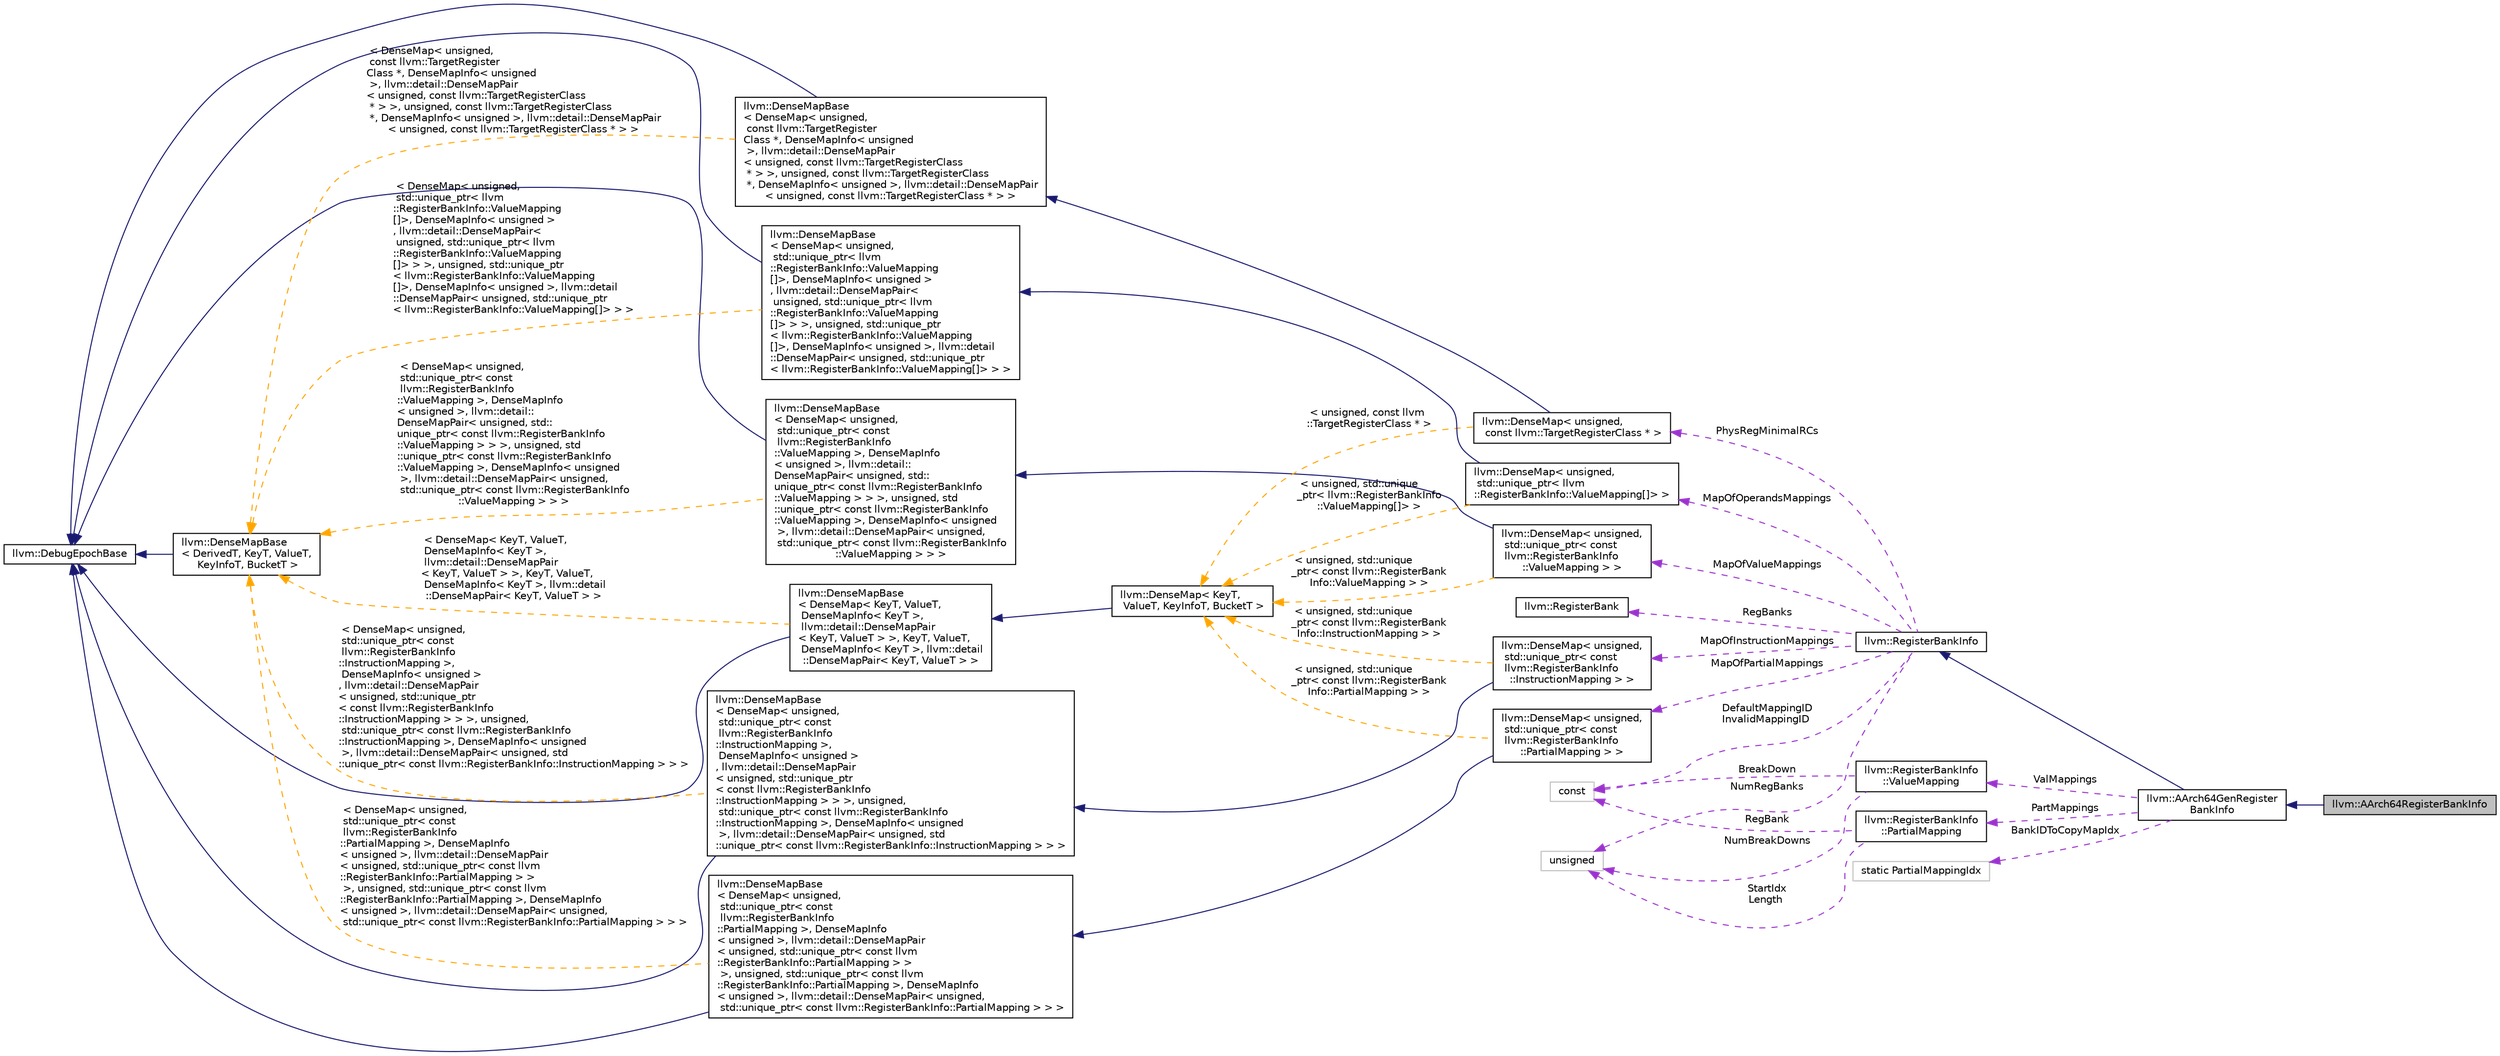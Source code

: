 digraph "llvm::AArch64RegisterBankInfo"
{
 // LATEX_PDF_SIZE
  bgcolor="transparent";
  edge [fontname="Helvetica",fontsize="10",labelfontname="Helvetica",labelfontsize="10"];
  node [fontname="Helvetica",fontsize="10",shape=record];
  rankdir="LR";
  Node1 [label="llvm::AArch64RegisterBankInfo",height=0.2,width=0.4,color="black", fillcolor="grey75", style="filled", fontcolor="black",tooltip="This class provides the information for the target register banks."];
  Node2 -> Node1 [dir="back",color="midnightblue",fontsize="10",style="solid",fontname="Helvetica"];
  Node2 [label="llvm::AArch64GenRegister\lBankInfo",height=0.2,width=0.4,color="black",URL="$classllvm_1_1AArch64GenRegisterBankInfo.html",tooltip=" "];
  Node3 -> Node2 [dir="back",color="midnightblue",fontsize="10",style="solid",fontname="Helvetica"];
  Node3 [label="llvm::RegisterBankInfo",height=0.2,width=0.4,color="black",URL="$classllvm_1_1RegisterBankInfo.html",tooltip="Holds all the information related to register banks."];
  Node4 -> Node3 [dir="back",color="darkorchid3",fontsize="10",style="dashed",label=" MapOfValueMappings" ,fontname="Helvetica"];
  Node4 [label="llvm::DenseMap\< unsigned,\l std::unique_ptr\< const\l llvm::RegisterBankInfo\l::ValueMapping \> \>",height=0.2,width=0.4,color="black",URL="$classllvm_1_1DenseMap.html",tooltip=" "];
  Node5 -> Node4 [dir="back",color="midnightblue",fontsize="10",style="solid",fontname="Helvetica"];
  Node5 [label="llvm::DenseMapBase\l\< DenseMap\< unsigned,\l std::unique_ptr\< const\l llvm::RegisterBankInfo\l::ValueMapping \>, DenseMapInfo\l\< unsigned \>, llvm::detail::\lDenseMapPair\< unsigned, std::\lunique_ptr\< const llvm::RegisterBankInfo\l::ValueMapping \> \> \>, unsigned, std\l::unique_ptr\< const llvm::RegisterBankInfo\l::ValueMapping \>, DenseMapInfo\< unsigned\l \>, llvm::detail::DenseMapPair\< unsigned,\l std::unique_ptr\< const llvm::RegisterBankInfo\l::ValueMapping \> \> \>",height=0.2,width=0.4,color="black",URL="$classllvm_1_1DenseMapBase.html",tooltip=" "];
  Node6 -> Node5 [dir="back",color="midnightblue",fontsize="10",style="solid",fontname="Helvetica"];
  Node6 [label="llvm::DebugEpochBase",height=0.2,width=0.4,color="black",URL="$classllvm_1_1DebugEpochBase.html",tooltip="A base class for data structure classes wishing to make iterators (\"handles\") pointing into themselve..."];
  Node7 -> Node5 [dir="back",color="orange",fontsize="10",style="dashed",label=" \< DenseMap\< unsigned,\l std::unique_ptr\< const\l llvm::RegisterBankInfo\l::ValueMapping \>, DenseMapInfo\l\< unsigned \>, llvm::detail::\lDenseMapPair\< unsigned, std::\lunique_ptr\< const llvm::RegisterBankInfo\l::ValueMapping \> \> \>, unsigned, std\l::unique_ptr\< const llvm::RegisterBankInfo\l::ValueMapping \>, DenseMapInfo\< unsigned\l \>, llvm::detail::DenseMapPair\< unsigned,\l std::unique_ptr\< const llvm::RegisterBankInfo\l::ValueMapping \> \> \>" ,fontname="Helvetica"];
  Node7 [label="llvm::DenseMapBase\l\< DerivedT, KeyT, ValueT,\l KeyInfoT, BucketT \>",height=0.2,width=0.4,color="black",URL="$classllvm_1_1DenseMapBase.html",tooltip=" "];
  Node6 -> Node7 [dir="back",color="midnightblue",fontsize="10",style="solid",fontname="Helvetica"];
  Node8 -> Node4 [dir="back",color="orange",fontsize="10",style="dashed",label=" \< unsigned, std::unique\l_ptr\< const llvm::RegisterBank\lInfo::ValueMapping \> \>" ,fontname="Helvetica"];
  Node8 [label="llvm::DenseMap\< KeyT,\l ValueT, KeyInfoT, BucketT \>",height=0.2,width=0.4,color="black",URL="$classllvm_1_1DenseMap.html",tooltip=" "];
  Node9 -> Node8 [dir="back",color="midnightblue",fontsize="10",style="solid",fontname="Helvetica"];
  Node9 [label="llvm::DenseMapBase\l\< DenseMap\< KeyT, ValueT,\l DenseMapInfo\< KeyT \>,\l llvm::detail::DenseMapPair\l\< KeyT, ValueT \> \>, KeyT, ValueT,\l DenseMapInfo\< KeyT \>, llvm::detail\l::DenseMapPair\< KeyT, ValueT \> \>",height=0.2,width=0.4,color="black",URL="$classllvm_1_1DenseMapBase.html",tooltip=" "];
  Node6 -> Node9 [dir="back",color="midnightblue",fontsize="10",style="solid",fontname="Helvetica"];
  Node7 -> Node9 [dir="back",color="orange",fontsize="10",style="dashed",label=" \< DenseMap\< KeyT, ValueT,\l DenseMapInfo\< KeyT \>,\l llvm::detail::DenseMapPair\l\< KeyT, ValueT \> \>, KeyT, ValueT,\l DenseMapInfo\< KeyT \>, llvm::detail\l::DenseMapPair\< KeyT, ValueT \> \>" ,fontname="Helvetica"];
  Node10 -> Node3 [dir="back",color="darkorchid3",fontsize="10",style="dashed",label=" MapOfPartialMappings" ,fontname="Helvetica"];
  Node10 [label="llvm::DenseMap\< unsigned,\l std::unique_ptr\< const\l llvm::RegisterBankInfo\l::PartialMapping \> \>",height=0.2,width=0.4,color="black",URL="$classllvm_1_1DenseMap.html",tooltip=" "];
  Node11 -> Node10 [dir="back",color="midnightblue",fontsize="10",style="solid",fontname="Helvetica"];
  Node11 [label="llvm::DenseMapBase\l\< DenseMap\< unsigned,\l std::unique_ptr\< const\l llvm::RegisterBankInfo\l::PartialMapping \>, DenseMapInfo\l\< unsigned \>, llvm::detail::DenseMapPair\l\< unsigned, std::unique_ptr\< const llvm\l::RegisterBankInfo::PartialMapping \> \>\l \>, unsigned, std::unique_ptr\< const llvm\l::RegisterBankInfo::PartialMapping \>, DenseMapInfo\l\< unsigned \>, llvm::detail::DenseMapPair\< unsigned,\l std::unique_ptr\< const llvm::RegisterBankInfo::PartialMapping \> \> \>",height=0.2,width=0.4,color="black",URL="$classllvm_1_1DenseMapBase.html",tooltip=" "];
  Node6 -> Node11 [dir="back",color="midnightblue",fontsize="10",style="solid",fontname="Helvetica"];
  Node7 -> Node11 [dir="back",color="orange",fontsize="10",style="dashed",label=" \< DenseMap\< unsigned,\l std::unique_ptr\< const\l llvm::RegisterBankInfo\l::PartialMapping \>, DenseMapInfo\l\< unsigned \>, llvm::detail::DenseMapPair\l\< unsigned, std::unique_ptr\< const llvm\l::RegisterBankInfo::PartialMapping \> \>\l \>, unsigned, std::unique_ptr\< const llvm\l::RegisterBankInfo::PartialMapping \>, DenseMapInfo\l\< unsigned \>, llvm::detail::DenseMapPair\< unsigned,\l std::unique_ptr\< const llvm::RegisterBankInfo::PartialMapping \> \> \>" ,fontname="Helvetica"];
  Node8 -> Node10 [dir="back",color="orange",fontsize="10",style="dashed",label=" \< unsigned, std::unique\l_ptr\< const llvm::RegisterBank\lInfo::PartialMapping \> \>" ,fontname="Helvetica"];
  Node12 -> Node3 [dir="back",color="darkorchid3",fontsize="10",style="dashed",label=" MapOfOperandsMappings" ,fontname="Helvetica"];
  Node12 [label="llvm::DenseMap\< unsigned,\l std::unique_ptr\< llvm\l::RegisterBankInfo::ValueMapping[]\> \>",height=0.2,width=0.4,color="black",URL="$classllvm_1_1DenseMap.html",tooltip=" "];
  Node13 -> Node12 [dir="back",color="midnightblue",fontsize="10",style="solid",fontname="Helvetica"];
  Node13 [label="llvm::DenseMapBase\l\< DenseMap\< unsigned,\l std::unique_ptr\< llvm\l::RegisterBankInfo::ValueMapping\l[]\>, DenseMapInfo\< unsigned \>\l, llvm::detail::DenseMapPair\<\l unsigned, std::unique_ptr\< llvm\l::RegisterBankInfo::ValueMapping\l[]\> \> \>, unsigned, std::unique_ptr\l\< llvm::RegisterBankInfo::ValueMapping\l[]\>, DenseMapInfo\< unsigned \>, llvm::detail\l::DenseMapPair\< unsigned, std::unique_ptr\l\< llvm::RegisterBankInfo::ValueMapping[]\> \> \>",height=0.2,width=0.4,color="black",URL="$classllvm_1_1DenseMapBase.html",tooltip=" "];
  Node6 -> Node13 [dir="back",color="midnightblue",fontsize="10",style="solid",fontname="Helvetica"];
  Node7 -> Node13 [dir="back",color="orange",fontsize="10",style="dashed",label=" \< DenseMap\< unsigned,\l std::unique_ptr\< llvm\l::RegisterBankInfo::ValueMapping\l[]\>, DenseMapInfo\< unsigned \>\l, llvm::detail::DenseMapPair\<\l unsigned, std::unique_ptr\< llvm\l::RegisterBankInfo::ValueMapping\l[]\> \> \>, unsigned, std::unique_ptr\l\< llvm::RegisterBankInfo::ValueMapping\l[]\>, DenseMapInfo\< unsigned \>, llvm::detail\l::DenseMapPair\< unsigned, std::unique_ptr\l\< llvm::RegisterBankInfo::ValueMapping[]\> \> \>" ,fontname="Helvetica"];
  Node8 -> Node12 [dir="back",color="orange",fontsize="10",style="dashed",label=" \< unsigned, std::unique\l_ptr\< llvm::RegisterBankInfo\l::ValueMapping[]\> \>" ,fontname="Helvetica"];
  Node14 -> Node3 [dir="back",color="darkorchid3",fontsize="10",style="dashed",label=" PhysRegMinimalRCs" ,fontname="Helvetica"];
  Node14 [label="llvm::DenseMap\< unsigned,\l const llvm::TargetRegisterClass * \>",height=0.2,width=0.4,color="black",URL="$classllvm_1_1DenseMap.html",tooltip=" "];
  Node15 -> Node14 [dir="back",color="midnightblue",fontsize="10",style="solid",fontname="Helvetica"];
  Node15 [label="llvm::DenseMapBase\l\< DenseMap\< unsigned,\l const llvm::TargetRegister\lClass *, DenseMapInfo\< unsigned\l \>, llvm::detail::DenseMapPair\l\< unsigned, const llvm::TargetRegisterClass\l * \> \>, unsigned, const llvm::TargetRegisterClass\l *, DenseMapInfo\< unsigned \>, llvm::detail::DenseMapPair\l\< unsigned, const llvm::TargetRegisterClass * \> \>",height=0.2,width=0.4,color="black",URL="$classllvm_1_1DenseMapBase.html",tooltip=" "];
  Node6 -> Node15 [dir="back",color="midnightblue",fontsize="10",style="solid",fontname="Helvetica"];
  Node7 -> Node15 [dir="back",color="orange",fontsize="10",style="dashed",label=" \< DenseMap\< unsigned,\l const llvm::TargetRegister\lClass *, DenseMapInfo\< unsigned\l \>, llvm::detail::DenseMapPair\l\< unsigned, const llvm::TargetRegisterClass\l * \> \>, unsigned, const llvm::TargetRegisterClass\l *, DenseMapInfo\< unsigned \>, llvm::detail::DenseMapPair\l\< unsigned, const llvm::TargetRegisterClass * \> \>" ,fontname="Helvetica"];
  Node8 -> Node14 [dir="back",color="orange",fontsize="10",style="dashed",label=" \< unsigned, const llvm\l::TargetRegisterClass * \>" ,fontname="Helvetica"];
  Node16 -> Node3 [dir="back",color="darkorchid3",fontsize="10",style="dashed",label=" DefaultMappingID\nInvalidMappingID" ,fontname="Helvetica"];
  Node16 [label="const",height=0.2,width=0.4,color="grey75",tooltip=" "];
  Node17 -> Node3 [dir="back",color="darkorchid3",fontsize="10",style="dashed",label=" MapOfInstructionMappings" ,fontname="Helvetica"];
  Node17 [label="llvm::DenseMap\< unsigned,\l std::unique_ptr\< const\l llvm::RegisterBankInfo\l::InstructionMapping \> \>",height=0.2,width=0.4,color="black",URL="$classllvm_1_1DenseMap.html",tooltip=" "];
  Node18 -> Node17 [dir="back",color="midnightblue",fontsize="10",style="solid",fontname="Helvetica"];
  Node18 [label="llvm::DenseMapBase\l\< DenseMap\< unsigned,\l std::unique_ptr\< const\l llvm::RegisterBankInfo\l::InstructionMapping \>,\l DenseMapInfo\< unsigned \>\l, llvm::detail::DenseMapPair\l\< unsigned, std::unique_ptr\l\< const llvm::RegisterBankInfo\l::InstructionMapping \> \> \>, unsigned,\l std::unique_ptr\< const llvm::RegisterBankInfo\l::InstructionMapping \>, DenseMapInfo\< unsigned\l \>, llvm::detail::DenseMapPair\< unsigned, std\l::unique_ptr\< const llvm::RegisterBankInfo::InstructionMapping \> \> \>",height=0.2,width=0.4,color="black",URL="$classllvm_1_1DenseMapBase.html",tooltip=" "];
  Node6 -> Node18 [dir="back",color="midnightblue",fontsize="10",style="solid",fontname="Helvetica"];
  Node7 -> Node18 [dir="back",color="orange",fontsize="10",style="dashed",label=" \< DenseMap\< unsigned,\l std::unique_ptr\< const\l llvm::RegisterBankInfo\l::InstructionMapping \>,\l DenseMapInfo\< unsigned \>\l, llvm::detail::DenseMapPair\l\< unsigned, std::unique_ptr\l\< const llvm::RegisterBankInfo\l::InstructionMapping \> \> \>, unsigned,\l std::unique_ptr\< const llvm::RegisterBankInfo\l::InstructionMapping \>, DenseMapInfo\< unsigned\l \>, llvm::detail::DenseMapPair\< unsigned, std\l::unique_ptr\< const llvm::RegisterBankInfo::InstructionMapping \> \> \>" ,fontname="Helvetica"];
  Node8 -> Node17 [dir="back",color="orange",fontsize="10",style="dashed",label=" \< unsigned, std::unique\l_ptr\< const llvm::RegisterBank\lInfo::InstructionMapping \> \>" ,fontname="Helvetica"];
  Node19 -> Node3 [dir="back",color="darkorchid3",fontsize="10",style="dashed",label=" NumRegBanks" ,fontname="Helvetica"];
  Node19 [label="unsigned",height=0.2,width=0.4,color="grey75",tooltip=" "];
  Node20 -> Node3 [dir="back",color="darkorchid3",fontsize="10",style="dashed",label=" RegBanks" ,fontname="Helvetica"];
  Node20 [label="llvm::RegisterBank",height=0.2,width=0.4,color="black",URL="$classllvm_1_1RegisterBank.html",tooltip="This class implements the register bank concept."];
  Node21 -> Node2 [dir="back",color="darkorchid3",fontsize="10",style="dashed",label=" ValMappings" ,fontname="Helvetica"];
  Node21 [label="llvm::RegisterBankInfo\l::ValueMapping",height=0.2,width=0.4,color="black",URL="$structllvm_1_1RegisterBankInfo_1_1ValueMapping.html",tooltip="Helper struct that represents how a value is mapped through different register banks."];
  Node19 -> Node21 [dir="back",color="darkorchid3",fontsize="10",style="dashed",label=" NumBreakDowns" ,fontname="Helvetica"];
  Node16 -> Node21 [dir="back",color="darkorchid3",fontsize="10",style="dashed",label=" BreakDown" ,fontname="Helvetica"];
  Node22 -> Node2 [dir="back",color="darkorchid3",fontsize="10",style="dashed",label=" PartMappings" ,fontname="Helvetica"];
  Node22 [label="llvm::RegisterBankInfo\l::PartialMapping",height=0.2,width=0.4,color="black",URL="$structllvm_1_1RegisterBankInfo_1_1PartialMapping.html",tooltip="Helper struct that represents how a value is partially mapped into a register."];
  Node16 -> Node22 [dir="back",color="darkorchid3",fontsize="10",style="dashed",label=" RegBank" ,fontname="Helvetica"];
  Node19 -> Node22 [dir="back",color="darkorchid3",fontsize="10",style="dashed",label=" StartIdx\nLength" ,fontname="Helvetica"];
  Node23 -> Node2 [dir="back",color="darkorchid3",fontsize="10",style="dashed",label=" BankIDToCopyMapIdx" ,fontname="Helvetica"];
  Node23 [label="static PartialMappingIdx",height=0.2,width=0.4,color="grey75",tooltip=" "];
}
